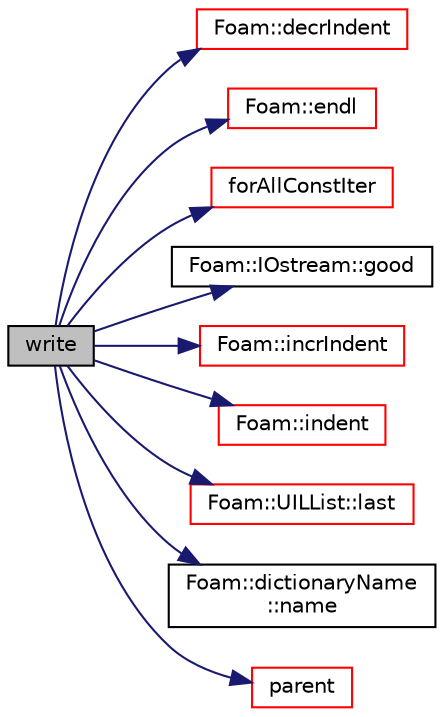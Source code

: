 digraph "write"
{
  bgcolor="transparent";
  edge [fontname="Helvetica",fontsize="10",labelfontname="Helvetica",labelfontsize="10"];
  node [fontname="Helvetica",fontsize="10",shape=record];
  rankdir="LR";
  Node36979 [label="write",height=0.2,width=0.4,color="black", fillcolor="grey75", style="filled", fontcolor="black"];
  Node36979 -> Node36980 [color="midnightblue",fontsize="10",style="solid",fontname="Helvetica"];
  Node36980 [label="Foam::decrIndent",height=0.2,width=0.4,color="red",URL="$a21851.html#a1c3a44e035fae1cd9d5a4a60a7e1c32b",tooltip="Decrement the indent level. "];
  Node36979 -> Node36982 [color="midnightblue",fontsize="10",style="solid",fontname="Helvetica"];
  Node36982 [label="Foam::endl",height=0.2,width=0.4,color="red",URL="$a21851.html#a2db8fe02a0d3909e9351bb4275b23ce4",tooltip="Add newline and flush stream. "];
  Node36979 -> Node36984 [color="midnightblue",fontsize="10",style="solid",fontname="Helvetica"];
  Node36984 [label="forAllConstIter",height=0.2,width=0.4,color="red",URL="$a39311.html#ae21e2836509b0fa7f7cedf6493b11b09"];
  Node36979 -> Node37015 [color="midnightblue",fontsize="10",style="solid",fontname="Helvetica"];
  Node37015 [label="Foam::IOstream::good",height=0.2,width=0.4,color="black",URL="$a27333.html#abdcc7f96f487faadc7769afcf58fe992",tooltip="Return true if next operation might succeed. "];
  Node36979 -> Node37279 [color="midnightblue",fontsize="10",style="solid",fontname="Helvetica"];
  Node37279 [label="Foam::incrIndent",height=0.2,width=0.4,color="red",URL="$a21851.html#a5baff2b2334a238271b33f039e5dde5c",tooltip="Increment the indent level. "];
  Node36979 -> Node37285 [color="midnightblue",fontsize="10",style="solid",fontname="Helvetica"];
  Node37285 [label="Foam::indent",height=0.2,width=0.4,color="red",URL="$a21851.html#ae297c57ea5b952a8bc9e4f30f7ea8701",tooltip="Indent stream. "];
  Node36979 -> Node37286 [color="midnightblue",fontsize="10",style="solid",fontname="Helvetica"];
  Node37286 [label="Foam::UILList::last",height=0.2,width=0.4,color="red",URL="$a26933.html#a433586129e3a60e8f6d0798818e263f4",tooltip="Return the last entry. "];
  Node36979 -> Node37025 [color="midnightblue",fontsize="10",style="solid",fontname="Helvetica"];
  Node37025 [label="Foam::dictionaryName\l::name",height=0.2,width=0.4,color="black",URL="$a27125.html#aba53f1f9c8fadfa65f4099af10df348c",tooltip="Return the dictionary name. "];
  Node36979 -> Node37287 [color="midnightblue",fontsize="10",style="solid",fontname="Helvetica"];
  Node37287 [label="parent",height=0.2,width=0.4,color="red",URL="$a27129.html#aa61b91b31f7894b612502ff4803891d5",tooltip="Return the parent dictionary. "];
}

